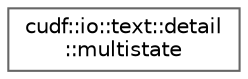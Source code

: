 digraph "类继承关系图"
{
 // LATEX_PDF_SIZE
  bgcolor="transparent";
  edge [fontname=Helvetica,fontsize=10,labelfontname=Helvetica,labelfontsize=10];
  node [fontname=Helvetica,fontsize=10,shape=box,height=0.2,width=0.4];
  rankdir="LR";
  Node0 [id="Node000000",label="cudf::io::text::detail\l::multistate",height=0.2,width=0.4,color="grey40", fillcolor="white", style="filled",URL="$structcudf_1_1io_1_1text_1_1detail_1_1multistate.html",tooltip="Represents up to 7 segments"];
}
